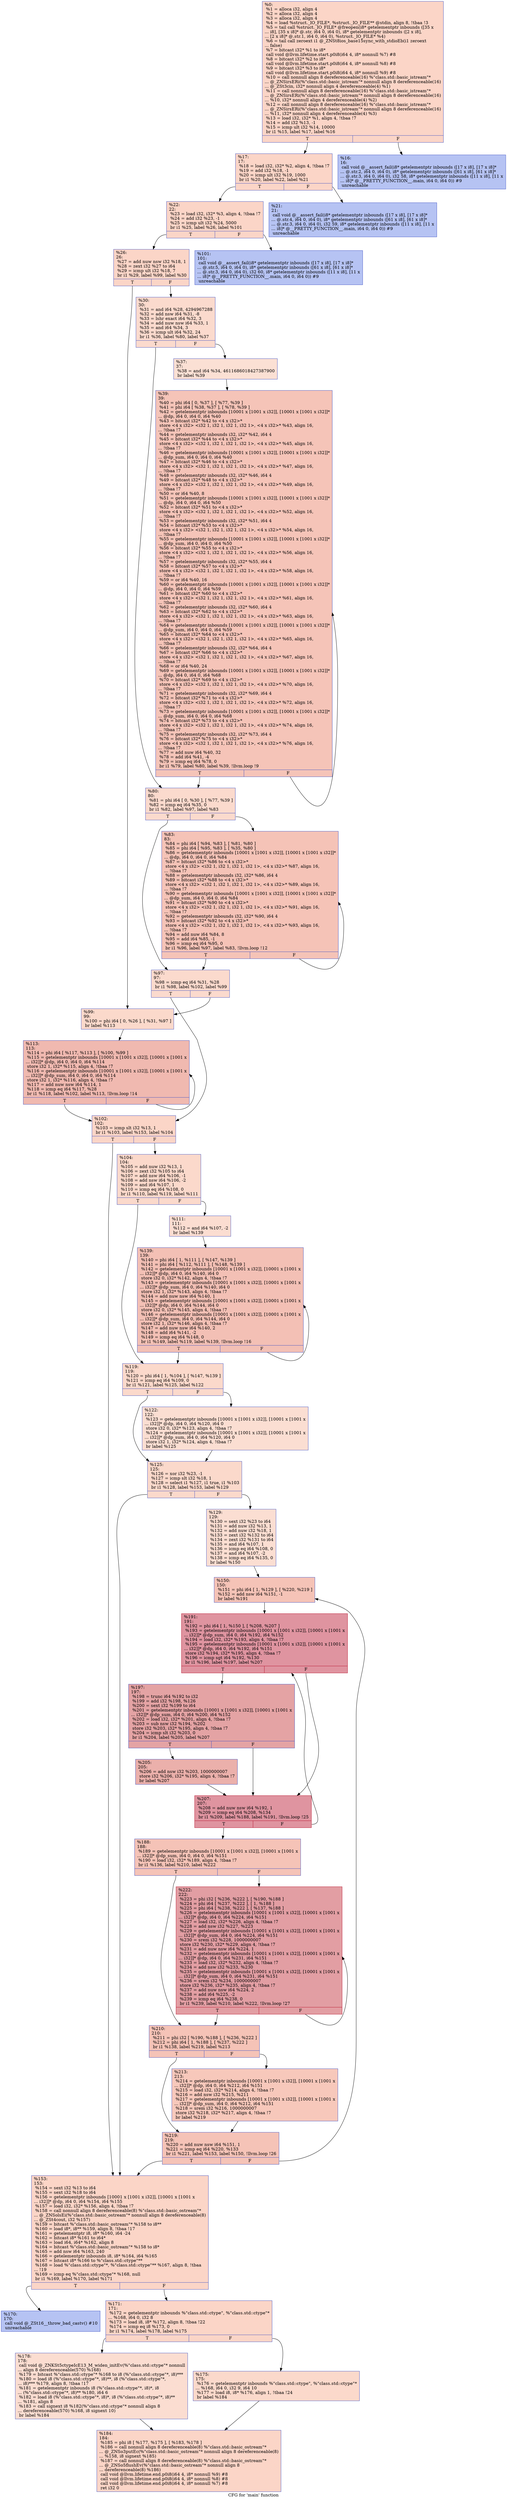 digraph "CFG for 'main' function" {
	label="CFG for 'main' function";

	Node0x55ca1a307e50 [shape=record,color="#3d50c3ff", style=filled, fillcolor="#f5a08170",label="{%0:\l  %1 = alloca i32, align 4\l  %2 = alloca i32, align 4\l  %3 = alloca i32, align 4\l  %4 = load %struct._IO_FILE*, %struct._IO_FILE** @stdin, align 8, !tbaa !3\l  %5 = tail call %struct._IO_FILE* @freopen(i8* getelementptr inbounds ([35 x\l... i8], [35 x i8]* @.str, i64 0, i64 0), i8* getelementptr inbounds ([2 x i8],\l... [2 x i8]* @.str.1, i64 0, i64 0), %struct._IO_FILE* %4)\l  %6 = tail call zeroext i1 @_ZNSt8ios_base15sync_with_stdioEb(i1 zeroext\l... false)\l  %7 = bitcast i32* %1 to i8*\l  call void @llvm.lifetime.start.p0i8(i64 4, i8* nonnull %7) #8\l  %8 = bitcast i32* %2 to i8*\l  call void @llvm.lifetime.start.p0i8(i64 4, i8* nonnull %8) #8\l  %9 = bitcast i32* %3 to i8*\l  call void @llvm.lifetime.start.p0i8(i64 4, i8* nonnull %9) #8\l  %10 = call nonnull align 8 dereferenceable(16) %\"class.std::basic_istream\"*\l... @_ZNSirsERi(%\"class.std::basic_istream\"* nonnull align 8 dereferenceable(16)\l... @_ZSt3cin, i32* nonnull align 4 dereferenceable(4) %1)\l  %11 = call nonnull align 8 dereferenceable(16) %\"class.std::basic_istream\"*\l... @_ZNSirsERi(%\"class.std::basic_istream\"* nonnull align 8 dereferenceable(16)\l... %10, i32* nonnull align 4 dereferenceable(4) %2)\l  %12 = call nonnull align 8 dereferenceable(16) %\"class.std::basic_istream\"*\l... @_ZNSirsERi(%\"class.std::basic_istream\"* nonnull align 8 dereferenceable(16)\l... %11, i32* nonnull align 4 dereferenceable(4) %3)\l  %13 = load i32, i32* %1, align 4, !tbaa !7\l  %14 = add i32 %13, -1\l  %15 = icmp ult i32 %14, 10000\l  br i1 %15, label %17, label %16\l|{<s0>T|<s1>F}}"];
	Node0x55ca1a307e50:s0 -> Node0x55ca1a30b280;
	Node0x55ca1a307e50:s1 -> Node0x55ca1a30b310;
	Node0x55ca1a30b310 [shape=record,color="#3d50c3ff", style=filled, fillcolor="#5977e370",label="{%16:\l16:                                               \l  call void @__assert_fail(i8* getelementptr inbounds ([17 x i8], [17 x i8]*\l... @.str.2, i64 0, i64 0), i8* getelementptr inbounds ([61 x i8], [61 x i8]*\l... @.str.3, i64 0, i64 0), i32 58, i8* getelementptr inbounds ([11 x i8], [11 x\l... i8]* @__PRETTY_FUNCTION__.main, i64 0, i64 0)) #9\l  unreachable\l}"];
	Node0x55ca1a30b280 [shape=record,color="#3d50c3ff", style=filled, fillcolor="#f5a08170",label="{%17:\l17:                                               \l  %18 = load i32, i32* %2, align 4, !tbaa !7\l  %19 = add i32 %18, -1\l  %20 = icmp ult i32 %19, 1000\l  br i1 %20, label %22, label %21\l|{<s0>T|<s1>F}}"];
	Node0x55ca1a30b280:s0 -> Node0x55ca1a30c070;
	Node0x55ca1a30b280:s1 -> Node0x55ca1a30c0c0;
	Node0x55ca1a30c0c0 [shape=record,color="#3d50c3ff", style=filled, fillcolor="#5977e370",label="{%21:\l21:                                               \l  call void @__assert_fail(i8* getelementptr inbounds ([17 x i8], [17 x i8]*\l... @.str.4, i64 0, i64 0), i8* getelementptr inbounds ([61 x i8], [61 x i8]*\l... @.str.3, i64 0, i64 0), i32 59, i8* getelementptr inbounds ([11 x i8], [11 x\l... i8]* @__PRETTY_FUNCTION__.main, i64 0, i64 0)) #9\l  unreachable\l}"];
	Node0x55ca1a30c070 [shape=record,color="#3d50c3ff", style=filled, fillcolor="#f5a08170",label="{%22:\l22:                                               \l  %23 = load i32, i32* %3, align 4, !tbaa !7\l  %24 = add i32 %23, -1\l  %25 = icmp ult i32 %24, 5000\l  br i1 %25, label %26, label %101\l|{<s0>T|<s1>F}}"];
	Node0x55ca1a30c070:s0 -> Node0x55ca1a30c630;
	Node0x55ca1a30c070:s1 -> Node0x55ca1a30c680;
	Node0x55ca1a30c630 [shape=record,color="#3d50c3ff", style=filled, fillcolor="#f5a08170",label="{%26:\l26:                                               \l  %27 = add nuw nsw i32 %18, 1\l  %28 = zext i32 %27 to i64\l  %29 = icmp ult i32 %18, 7\l  br i1 %29, label %99, label %30\l|{<s0>T|<s1>F}}"];
	Node0x55ca1a30c630:s0 -> Node0x55ca1a30c910;
	Node0x55ca1a30c630:s1 -> Node0x55ca1a30c960;
	Node0x55ca1a30c960 [shape=record,color="#3d50c3ff", style=filled, fillcolor="#f7ac8e70",label="{%30:\l30:                                               \l  %31 = and i64 %28, 4294967288\l  %32 = add nsw i64 %31, -8\l  %33 = lshr exact i64 %32, 3\l  %34 = add nuw nsw i64 %33, 1\l  %35 = and i64 %34, 3\l  %36 = icmp ult i64 %32, 24\l  br i1 %36, label %80, label %37\l|{<s0>T|<s1>F}}"];
	Node0x55ca1a30c960:s0 -> Node0x55ca1a30d100;
	Node0x55ca1a30c960:s1 -> Node0x55ca1a30d150;
	Node0x55ca1a30d150 [shape=record,color="#3d50c3ff", style=filled, fillcolor="#f7b99e70",label="{%37:\l37:                                               \l  %38 = and i64 %34, 4611686018427387900\l  br label %39\l}"];
	Node0x55ca1a30d150 -> Node0x55ca1a30d350;
	Node0x55ca1a30d350 [shape=record,color="#3d50c3ff", style=filled, fillcolor="#e97a5f70",label="{%39:\l39:                                               \l  %40 = phi i64 [ 0, %37 ], [ %77, %39 ]\l  %41 = phi i64 [ %38, %37 ], [ %78, %39 ]\l  %42 = getelementptr inbounds [10001 x [1001 x i32]], [10001 x [1001 x i32]]*\l... @dp, i64 0, i64 0, i64 %40\l  %43 = bitcast i32* %42 to \<4 x i32\>*\l  store \<4 x i32\> \<i32 1, i32 1, i32 1, i32 1\>, \<4 x i32\>* %43, align 16,\l... !tbaa !7\l  %44 = getelementptr inbounds i32, i32* %42, i64 4\l  %45 = bitcast i32* %44 to \<4 x i32\>*\l  store \<4 x i32\> \<i32 1, i32 1, i32 1, i32 1\>, \<4 x i32\>* %45, align 16,\l... !tbaa !7\l  %46 = getelementptr inbounds [10001 x [1001 x i32]], [10001 x [1001 x i32]]*\l... @dp_sum, i64 0, i64 0, i64 %40\l  %47 = bitcast i32* %46 to \<4 x i32\>*\l  store \<4 x i32\> \<i32 1, i32 1, i32 1, i32 1\>, \<4 x i32\>* %47, align 16,\l... !tbaa !7\l  %48 = getelementptr inbounds i32, i32* %46, i64 4\l  %49 = bitcast i32* %48 to \<4 x i32\>*\l  store \<4 x i32\> \<i32 1, i32 1, i32 1, i32 1\>, \<4 x i32\>* %49, align 16,\l... !tbaa !7\l  %50 = or i64 %40, 8\l  %51 = getelementptr inbounds [10001 x [1001 x i32]], [10001 x [1001 x i32]]*\l... @dp, i64 0, i64 0, i64 %50\l  %52 = bitcast i32* %51 to \<4 x i32\>*\l  store \<4 x i32\> \<i32 1, i32 1, i32 1, i32 1\>, \<4 x i32\>* %52, align 16,\l... !tbaa !7\l  %53 = getelementptr inbounds i32, i32* %51, i64 4\l  %54 = bitcast i32* %53 to \<4 x i32\>*\l  store \<4 x i32\> \<i32 1, i32 1, i32 1, i32 1\>, \<4 x i32\>* %54, align 16,\l... !tbaa !7\l  %55 = getelementptr inbounds [10001 x [1001 x i32]], [10001 x [1001 x i32]]*\l... @dp_sum, i64 0, i64 0, i64 %50\l  %56 = bitcast i32* %55 to \<4 x i32\>*\l  store \<4 x i32\> \<i32 1, i32 1, i32 1, i32 1\>, \<4 x i32\>* %56, align 16,\l... !tbaa !7\l  %57 = getelementptr inbounds i32, i32* %55, i64 4\l  %58 = bitcast i32* %57 to \<4 x i32\>*\l  store \<4 x i32\> \<i32 1, i32 1, i32 1, i32 1\>, \<4 x i32\>* %58, align 16,\l... !tbaa !7\l  %59 = or i64 %40, 16\l  %60 = getelementptr inbounds [10001 x [1001 x i32]], [10001 x [1001 x i32]]*\l... @dp, i64 0, i64 0, i64 %59\l  %61 = bitcast i32* %60 to \<4 x i32\>*\l  store \<4 x i32\> \<i32 1, i32 1, i32 1, i32 1\>, \<4 x i32\>* %61, align 16,\l... !tbaa !7\l  %62 = getelementptr inbounds i32, i32* %60, i64 4\l  %63 = bitcast i32* %62 to \<4 x i32\>*\l  store \<4 x i32\> \<i32 1, i32 1, i32 1, i32 1\>, \<4 x i32\>* %63, align 16,\l... !tbaa !7\l  %64 = getelementptr inbounds [10001 x [1001 x i32]], [10001 x [1001 x i32]]*\l... @dp_sum, i64 0, i64 0, i64 %59\l  %65 = bitcast i32* %64 to \<4 x i32\>*\l  store \<4 x i32\> \<i32 1, i32 1, i32 1, i32 1\>, \<4 x i32\>* %65, align 16,\l... !tbaa !7\l  %66 = getelementptr inbounds i32, i32* %64, i64 4\l  %67 = bitcast i32* %66 to \<4 x i32\>*\l  store \<4 x i32\> \<i32 1, i32 1, i32 1, i32 1\>, \<4 x i32\>* %67, align 16,\l... !tbaa !7\l  %68 = or i64 %40, 24\l  %69 = getelementptr inbounds [10001 x [1001 x i32]], [10001 x [1001 x i32]]*\l... @dp, i64 0, i64 0, i64 %68\l  %70 = bitcast i32* %69 to \<4 x i32\>*\l  store \<4 x i32\> \<i32 1, i32 1, i32 1, i32 1\>, \<4 x i32\>* %70, align 16,\l... !tbaa !7\l  %71 = getelementptr inbounds i32, i32* %69, i64 4\l  %72 = bitcast i32* %71 to \<4 x i32\>*\l  store \<4 x i32\> \<i32 1, i32 1, i32 1, i32 1\>, \<4 x i32\>* %72, align 16,\l... !tbaa !7\l  %73 = getelementptr inbounds [10001 x [1001 x i32]], [10001 x [1001 x i32]]*\l... @dp_sum, i64 0, i64 0, i64 %68\l  %74 = bitcast i32* %73 to \<4 x i32\>*\l  store \<4 x i32\> \<i32 1, i32 1, i32 1, i32 1\>, \<4 x i32\>* %74, align 16,\l... !tbaa !7\l  %75 = getelementptr inbounds i32, i32* %73, i64 4\l  %76 = bitcast i32* %75 to \<4 x i32\>*\l  store \<4 x i32\> \<i32 1, i32 1, i32 1, i32 1\>, \<4 x i32\>* %76, align 16,\l... !tbaa !7\l  %77 = add nuw i64 %40, 32\l  %78 = add i64 %41, -4\l  %79 = icmp eq i64 %78, 0\l  br i1 %79, label %80, label %39, !llvm.loop !9\l|{<s0>T|<s1>F}}"];
	Node0x55ca1a30d350:s0 -> Node0x55ca1a30d100;
	Node0x55ca1a30d350:s1 -> Node0x55ca1a30d350;
	Node0x55ca1a30d100 [shape=record,color="#3d50c3ff", style=filled, fillcolor="#f7ac8e70",label="{%80:\l80:                                               \l  %81 = phi i64 [ 0, %30 ], [ %77, %39 ]\l  %82 = icmp eq i64 %35, 0\l  br i1 %82, label %97, label %83\l|{<s0>T|<s1>F}}"];
	Node0x55ca1a30d100:s0 -> Node0x55ca1a30fdc0;
	Node0x55ca1a30d100:s1 -> Node0x55ca1a30fe10;
	Node0x55ca1a30fe10 [shape=record,color="#3d50c3ff", style=filled, fillcolor="#e8765c70",label="{%83:\l83:                                               \l  %84 = phi i64 [ %94, %83 ], [ %81, %80 ]\l  %85 = phi i64 [ %95, %83 ], [ %35, %80 ]\l  %86 = getelementptr inbounds [10001 x [1001 x i32]], [10001 x [1001 x i32]]*\l... @dp, i64 0, i64 0, i64 %84\l  %87 = bitcast i32* %86 to \<4 x i32\>*\l  store \<4 x i32\> \<i32 1, i32 1, i32 1, i32 1\>, \<4 x i32\>* %87, align 16,\l... !tbaa !7\l  %88 = getelementptr inbounds i32, i32* %86, i64 4\l  %89 = bitcast i32* %88 to \<4 x i32\>*\l  store \<4 x i32\> \<i32 1, i32 1, i32 1, i32 1\>, \<4 x i32\>* %89, align 16,\l... !tbaa !7\l  %90 = getelementptr inbounds [10001 x [1001 x i32]], [10001 x [1001 x i32]]*\l... @dp_sum, i64 0, i64 0, i64 %84\l  %91 = bitcast i32* %90 to \<4 x i32\>*\l  store \<4 x i32\> \<i32 1, i32 1, i32 1, i32 1\>, \<4 x i32\>* %91, align 16,\l... !tbaa !7\l  %92 = getelementptr inbounds i32, i32* %90, i64 4\l  %93 = bitcast i32* %92 to \<4 x i32\>*\l  store \<4 x i32\> \<i32 1, i32 1, i32 1, i32 1\>, \<4 x i32\>* %93, align 16,\l... !tbaa !7\l  %94 = add nuw i64 %84, 8\l  %95 = add i64 %85, -1\l  %96 = icmp eq i64 %95, 0\l  br i1 %96, label %97, label %83, !llvm.loop !12\l|{<s0>T|<s1>F}}"];
	Node0x55ca1a30fe10:s0 -> Node0x55ca1a30fdc0;
	Node0x55ca1a30fe10:s1 -> Node0x55ca1a30fe10;
	Node0x55ca1a30fdc0 [shape=record,color="#3d50c3ff", style=filled, fillcolor="#f7ac8e70",label="{%97:\l97:                                               \l  %98 = icmp eq i64 %31, %28\l  br i1 %98, label %102, label %99\l|{<s0>T|<s1>F}}"];
	Node0x55ca1a30fdc0:s0 -> Node0x55ca1a310b90;
	Node0x55ca1a30fdc0:s1 -> Node0x55ca1a30c910;
	Node0x55ca1a30c910 [shape=record,color="#3d50c3ff", style=filled, fillcolor="#f7a88970",label="{%99:\l99:                                               \l  %100 = phi i64 [ 0, %26 ], [ %31, %97 ]\l  br label %113\l}"];
	Node0x55ca1a30c910 -> Node0x55ca1a310d40;
	Node0x55ca1a30c680 [shape=record,color="#3d50c3ff", style=filled, fillcolor="#5977e370",label="{%101:\l101:                                              \l  call void @__assert_fail(i8* getelementptr inbounds ([17 x i8], [17 x i8]*\l... @.str.5, i64 0, i64 0), i8* getelementptr inbounds ([61 x i8], [61 x i8]*\l... @.str.3, i64 0, i64 0), i32 60, i8* getelementptr inbounds ([11 x i8], [11 x\l... i8]* @__PRETTY_FUNCTION__.main, i64 0, i64 0)) #9\l  unreachable\l}"];
	Node0x55ca1a310b90 [shape=record,color="#3d50c3ff", style=filled, fillcolor="#f5a08170",label="{%102:\l102:                                              \l  %103 = icmp slt i32 %13, 1\l  br i1 %103, label %153, label %104\l|{<s0>T|<s1>F}}"];
	Node0x55ca1a310b90:s0 -> Node0x55ca1a311180;
	Node0x55ca1a310b90:s1 -> Node0x55ca1a3111d0;
	Node0x55ca1a3111d0 [shape=record,color="#3d50c3ff", style=filled, fillcolor="#f7a88970",label="{%104:\l104:                                              \l  %105 = add nuw i32 %13, 1\l  %106 = zext i32 %105 to i64\l  %107 = add nsw i64 %106, -1\l  %108 = add nsw i64 %106, -2\l  %109 = and i64 %107, 1\l  %110 = icmp eq i64 %108, 0\l  br i1 %110, label %119, label %111\l|{<s0>T|<s1>F}}"];
	Node0x55ca1a3111d0:s0 -> Node0x55ca1a311610;
	Node0x55ca1a3111d0:s1 -> Node0x55ca1a311660;
	Node0x55ca1a311660 [shape=record,color="#3d50c3ff", style=filled, fillcolor="#f7b39670",label="{%111:\l111:                                              \l  %112 = and i64 %107, -2\l  br label %139\l}"];
	Node0x55ca1a311660 -> Node0x55ca1a311830;
	Node0x55ca1a310d40 [shape=record,color="#3d50c3ff", style=filled, fillcolor="#de614d70",label="{%113:\l113:                                              \l  %114 = phi i64 [ %117, %113 ], [ %100, %99 ]\l  %115 = getelementptr inbounds [10001 x [1001 x i32]], [10001 x [1001 x\l... i32]]* @dp, i64 0, i64 0, i64 %114\l  store i32 1, i32* %115, align 4, !tbaa !7\l  %116 = getelementptr inbounds [10001 x [1001 x i32]], [10001 x [1001 x\l... i32]]* @dp_sum, i64 0, i64 0, i64 %114\l  store i32 1, i32* %116, align 4, !tbaa !7\l  %117 = add nuw nsw i64 %114, 1\l  %118 = icmp eq i64 %117, %28\l  br i1 %118, label %102, label %113, !llvm.loop !14\l|{<s0>T|<s1>F}}"];
	Node0x55ca1a310d40:s0 -> Node0x55ca1a310b90;
	Node0x55ca1a310d40:s1 -> Node0x55ca1a310d40;
	Node0x55ca1a311610 [shape=record,color="#3d50c3ff", style=filled, fillcolor="#f7a88970",label="{%119:\l119:                                              \l  %120 = phi i64 [ 1, %104 ], [ %147, %139 ]\l  %121 = icmp eq i64 %109, 0\l  br i1 %121, label %125, label %122\l|{<s0>T|<s1>F}}"];
	Node0x55ca1a311610:s0 -> Node0x55ca1a312050;
	Node0x55ca1a311610:s1 -> Node0x55ca1a3120e0;
	Node0x55ca1a3120e0 [shape=record,color="#3d50c3ff", style=filled, fillcolor="#f7b59970",label="{%122:\l122:                                              \l  %123 = getelementptr inbounds [10001 x [1001 x i32]], [10001 x [1001 x\l... i32]]* @dp, i64 0, i64 %120, i64 0\l  store i32 0, i32* %123, align 4, !tbaa !7\l  %124 = getelementptr inbounds [10001 x [1001 x i32]], [10001 x [1001 x\l... i32]]* @dp_sum, i64 0, i64 %120, i64 0\l  store i32 1, i32* %124, align 4, !tbaa !7\l  br label %125\l}"];
	Node0x55ca1a3120e0 -> Node0x55ca1a312050;
	Node0x55ca1a312050 [shape=record,color="#3d50c3ff", style=filled, fillcolor="#f7a88970",label="{%125:\l125:                                              \l  %126 = xor i32 %23, -1\l  %127 = icmp slt i32 %18, 1\l  %128 = select i1 %127, i1 true, i1 %103\l  br i1 %128, label %153, label %129\l|{<s0>T|<s1>F}}"];
	Node0x55ca1a312050:s0 -> Node0x55ca1a311180;
	Node0x55ca1a312050:s1 -> Node0x55ca1a312fb0;
	Node0x55ca1a312fb0 [shape=record,color="#3d50c3ff", style=filled, fillcolor="#f7b59970",label="{%129:\l129:                                              \l  %130 = sext i32 %23 to i64\l  %131 = add nuw i32 %13, 1\l  %132 = add nuw i32 %18, 1\l  %133 = zext i32 %132 to i64\l  %134 = zext i32 %131 to i64\l  %135 = and i64 %107, 1\l  %136 = icmp eq i64 %108, 0\l  %137 = and i64 %107, -2\l  %138 = icmp eq i64 %135, 0\l  br label %150\l}"];
	Node0x55ca1a312fb0 -> Node0x55ca1a313560;
	Node0x55ca1a311830 [shape=record,color="#3d50c3ff", style=filled, fillcolor="#e5705870",label="{%139:\l139:                                              \l  %140 = phi i64 [ 1, %111 ], [ %147, %139 ]\l  %141 = phi i64 [ %112, %111 ], [ %148, %139 ]\l  %142 = getelementptr inbounds [10001 x [1001 x i32]], [10001 x [1001 x\l... i32]]* @dp, i64 0, i64 %140, i64 0\l  store i32 0, i32* %142, align 4, !tbaa !7\l  %143 = getelementptr inbounds [10001 x [1001 x i32]], [10001 x [1001 x\l... i32]]* @dp_sum, i64 0, i64 %140, i64 0\l  store i32 1, i32* %143, align 4, !tbaa !7\l  %144 = add nuw nsw i64 %140, 1\l  %145 = getelementptr inbounds [10001 x [1001 x i32]], [10001 x [1001 x\l... i32]]* @dp, i64 0, i64 %144, i64 0\l  store i32 0, i32* %145, align 4, !tbaa !7\l  %146 = getelementptr inbounds [10001 x [1001 x i32]], [10001 x [1001 x\l... i32]]* @dp_sum, i64 0, i64 %144, i64 0\l  store i32 1, i32* %146, align 4, !tbaa !7\l  %147 = add nuw nsw i64 %140, 2\l  %148 = add i64 %141, -2\l  %149 = icmp eq i64 %148, 0\l  br i1 %149, label %119, label %139, !llvm.loop !16\l|{<s0>T|<s1>F}}"];
	Node0x55ca1a311830:s0 -> Node0x55ca1a311610;
	Node0x55ca1a311830:s1 -> Node0x55ca1a311830;
	Node0x55ca1a313560 [shape=record,color="#3d50c3ff", style=filled, fillcolor="#e8765c70",label="{%150:\l150:                                              \l  %151 = phi i64 [ 1, %129 ], [ %220, %219 ]\l  %152 = add nsw i64 %151, -1\l  br label %191\l}"];
	Node0x55ca1a313560 -> Node0x55ca1a3142a0;
	Node0x55ca1a311180 [shape=record,color="#3d50c3ff", style=filled, fillcolor="#f5a08170",label="{%153:\l153:                                              \l  %154 = sext i32 %13 to i64\l  %155 = sext i32 %18 to i64\l  %156 = getelementptr inbounds [10001 x [1001 x i32]], [10001 x [1001 x\l... i32]]* @dp, i64 0, i64 %154, i64 %155\l  %157 = load i32, i32* %156, align 4, !tbaa !7\l  %158 = call nonnull align 8 dereferenceable(8) %\"class.std::basic_ostream\"*\l... @_ZNSolsEi(%\"class.std::basic_ostream\"* nonnull align 8 dereferenceable(8)\l... @_ZSt4cout, i32 %157)\l  %159 = bitcast %\"class.std::basic_ostream\"* %158 to i8**\l  %160 = load i8*, i8** %159, align 8, !tbaa !17\l  %161 = getelementptr i8, i8* %160, i64 -24\l  %162 = bitcast i8* %161 to i64*\l  %163 = load i64, i64* %162, align 8\l  %164 = bitcast %\"class.std::basic_ostream\"* %158 to i8*\l  %165 = add nsw i64 %163, 240\l  %166 = getelementptr inbounds i8, i8* %164, i64 %165\l  %167 = bitcast i8* %166 to %\"class.std::ctype\"**\l  %168 = load %\"class.std::ctype\"*, %\"class.std::ctype\"** %167, align 8, !tbaa\l... !19\l  %169 = icmp eq %\"class.std::ctype\"* %168, null\l  br i1 %169, label %170, label %171\l|{<s0>T|<s1>F}}"];
	Node0x55ca1a311180:s0 -> Node0x55ca1a315820;
	Node0x55ca1a311180:s1 -> Node0x55ca1a3158b0;
	Node0x55ca1a315820 [shape=record,color="#3d50c3ff", style=filled, fillcolor="#5977e370",label="{%170:\l170:                                              \l  call void @_ZSt16__throw_bad_castv() #10\l  unreachable\l}"];
	Node0x55ca1a3158b0 [shape=record,color="#3d50c3ff", style=filled, fillcolor="#f5a08170",label="{%171:\l171:                                              \l  %172 = getelementptr inbounds %\"class.std::ctype\", %\"class.std::ctype\"*\l... %168, i64 0, i32 8\l  %173 = load i8, i8* %172, align 8, !tbaa !22\l  %174 = icmp eq i8 %173, 0\l  br i1 %174, label %178, label %175\l|{<s0>T|<s1>F}}"];
	Node0x55ca1a3158b0:s0 -> Node0x55ca1a315f30;
	Node0x55ca1a3158b0:s1 -> Node0x55ca1a315fc0;
	Node0x55ca1a315fc0 [shape=record,color="#3d50c3ff", style=filled, fillcolor="#f7a88970",label="{%175:\l175:                                              \l  %176 = getelementptr inbounds %\"class.std::ctype\", %\"class.std::ctype\"*\l... %168, i64 0, i32 9, i64 10\l  %177 = load i8, i8* %176, align 1, !tbaa !24\l  br label %184\l}"];
	Node0x55ca1a315fc0 -> Node0x55ca1a316390;
	Node0x55ca1a315f30 [shape=record,color="#3d50c3ff", style=filled, fillcolor="#f7b39670",label="{%178:\l178:                                              \l  call void @_ZNKSt5ctypeIcE13_M_widen_initEv(%\"class.std::ctype\"* nonnull\l... align 8 dereferenceable(570) %168)\l  %179 = bitcast %\"class.std::ctype\"* %168 to i8 (%\"class.std::ctype\"*, i8)***\l  %180 = load i8 (%\"class.std::ctype\"*, i8)**, i8 (%\"class.std::ctype\"*,\l... i8)*** %179, align 8, !tbaa !17\l  %181 = getelementptr inbounds i8 (%\"class.std::ctype\"*, i8)*, i8\l... (%\"class.std::ctype\"*, i8)** %180, i64 6\l  %182 = load i8 (%\"class.std::ctype\"*, i8)*, i8 (%\"class.std::ctype\"*, i8)**\l... %181, align 8\l  %183 = call signext i8 %182(%\"class.std::ctype\"* nonnull align 8\l... dereferenceable(570) %168, i8 signext 10)\l  br label %184\l}"];
	Node0x55ca1a315f30 -> Node0x55ca1a316390;
	Node0x55ca1a316390 [shape=record,color="#3d50c3ff", style=filled, fillcolor="#f5a08170",label="{%184:\l184:                                              \l  %185 = phi i8 [ %177, %175 ], [ %183, %178 ]\l  %186 = call nonnull align 8 dereferenceable(8) %\"class.std::basic_ostream\"*\l... @_ZNSo3putEc(%\"class.std::basic_ostream\"* nonnull align 8 dereferenceable(8)\l... %158, i8 signext %185)\l  %187 = call nonnull align 8 dereferenceable(8) %\"class.std::basic_ostream\"*\l... @_ZNSo5flushEv(%\"class.std::basic_ostream\"* nonnull align 8\l... dereferenceable(8) %186)\l  call void @llvm.lifetime.end.p0i8(i64 4, i8* nonnull %9) #8\l  call void @llvm.lifetime.end.p0i8(i64 4, i8* nonnull %8) #8\l  call void @llvm.lifetime.end.p0i8(i64 4, i8* nonnull %7) #8\l  ret i32 0\l}"];
	Node0x55ca1a317bd0 [shape=record,color="#3d50c3ff", style=filled, fillcolor="#e8765c70",label="{%188:\l188:                                              \l  %189 = getelementptr inbounds [10001 x [1001 x i32]], [10001 x [1001 x\l... i32]]* @dp_sum, i64 0, i64 0, i64 %151\l  %190 = load i32, i32* %189, align 4, !tbaa !7\l  br i1 %136, label %210, label %222\l|{<s0>T|<s1>F}}"];
	Node0x55ca1a317bd0:s0 -> Node0x55ca1a317d70;
	Node0x55ca1a317bd0:s1 -> Node0x55ca1a317dc0;
	Node0x55ca1a3142a0 [shape=record,color="#b70d28ff", style=filled, fillcolor="#b70d2870",label="{%191:\l191:                                              \l  %192 = phi i64 [ 1, %150 ], [ %208, %207 ]\l  %193 = getelementptr inbounds [10001 x [1001 x i32]], [10001 x [1001 x\l... i32]]* @dp_sum, i64 0, i64 %192, i64 %152\l  %194 = load i32, i32* %193, align 4, !tbaa !7\l  %195 = getelementptr inbounds [10001 x [1001 x i32]], [10001 x [1001 x\l... i32]]* @dp, i64 0, i64 %192, i64 %151\l  store i32 %194, i32* %195, align 4, !tbaa !7\l  %196 = icmp sgt i64 %192, %130\l  br i1 %196, label %197, label %207\l|{<s0>T|<s1>F}}"];
	Node0x55ca1a3142a0:s0 -> Node0x55ca1a318390;
	Node0x55ca1a3142a0:s1 -> Node0x55ca1a317f00;
	Node0x55ca1a318390 [shape=record,color="#3d50c3ff", style=filled, fillcolor="#c32e3170",label="{%197:\l197:                                              \l  %198 = trunc i64 %192 to i32\l  %199 = add i32 %198, %126\l  %200 = sext i32 %199 to i64\l  %201 = getelementptr inbounds [10001 x [1001 x i32]], [10001 x [1001 x\l... i32]]* @dp_sum, i64 0, i64 %200, i64 %152\l  %202 = load i32, i32* %201, align 4, !tbaa !7\l  %203 = sub nsw i32 %194, %202\l  store i32 %203, i32* %195, align 4, !tbaa !7\l  %204 = icmp slt i32 %203, 0\l  br i1 %204, label %205, label %207\l|{<s0>T|<s1>F}}"];
	Node0x55ca1a318390:s0 -> Node0x55ca1a318940;
	Node0x55ca1a318390:s1 -> Node0x55ca1a317f00;
	Node0x55ca1a318940 [shape=record,color="#3d50c3ff", style=filled, fillcolor="#d24b4070",label="{%205:\l205:                                              \l  %206 = add nsw i32 %203, 1000000007\l  store i32 %206, i32* %195, align 4, !tbaa !7\l  br label %207\l}"];
	Node0x55ca1a318940 -> Node0x55ca1a317f00;
	Node0x55ca1a317f00 [shape=record,color="#b70d28ff", style=filled, fillcolor="#b70d2870",label="{%207:\l207:                                              \l  %208 = add nuw nsw i64 %192, 1\l  %209 = icmp eq i64 %208, %134\l  br i1 %209, label %188, label %191, !llvm.loop !25\l|{<s0>T|<s1>F}}"];
	Node0x55ca1a317f00:s0 -> Node0x55ca1a317bd0;
	Node0x55ca1a317f00:s1 -> Node0x55ca1a3142a0;
	Node0x55ca1a317d70 [shape=record,color="#3d50c3ff", style=filled, fillcolor="#e8765c70",label="{%210:\l210:                                              \l  %211 = phi i32 [ %190, %188 ], [ %236, %222 ]\l  %212 = phi i64 [ 1, %188 ], [ %237, %222 ]\l  br i1 %138, label %219, label %213\l|{<s0>T|<s1>F}}"];
	Node0x55ca1a317d70:s0 -> Node0x55ca1a314110;
	Node0x55ca1a317d70:s1 -> Node0x55ca1a30bd90;
	Node0x55ca1a30bd90 [shape=record,color="#3d50c3ff", style=filled, fillcolor="#ed836670",label="{%213:\l213:                                              \l  %214 = getelementptr inbounds [10001 x [1001 x i32]], [10001 x [1001 x\l... i32]]* @dp, i64 0, i64 %212, i64 %151\l  %215 = load i32, i32* %214, align 4, !tbaa !7\l  %216 = add nsw i32 %215, %211\l  %217 = getelementptr inbounds [10001 x [1001 x i32]], [10001 x [1001 x\l... i32]]* @dp_sum, i64 0, i64 %212, i64 %151\l  %218 = srem i32 %216, 1000000007\l  store i32 %218, i32* %217, align 4, !tbaa !7\l  br label %219\l}"];
	Node0x55ca1a30bd90 -> Node0x55ca1a314110;
	Node0x55ca1a314110 [shape=record,color="#3d50c3ff", style=filled, fillcolor="#e8765c70",label="{%219:\l219:                                              \l  %220 = add nuw nsw i64 %151, 1\l  %221 = icmp eq i64 %220, %133\l  br i1 %221, label %153, label %150, !llvm.loop !26\l|{<s0>T|<s1>F}}"];
	Node0x55ca1a314110:s0 -> Node0x55ca1a311180;
	Node0x55ca1a314110:s1 -> Node0x55ca1a313560;
	Node0x55ca1a317dc0 [shape=record,color="#b70d28ff", style=filled, fillcolor="#be242e70",label="{%222:\l222:                                              \l  %223 = phi i32 [ %236, %222 ], [ %190, %188 ]\l  %224 = phi i64 [ %237, %222 ], [ 1, %188 ]\l  %225 = phi i64 [ %238, %222 ], [ %137, %188 ]\l  %226 = getelementptr inbounds [10001 x [1001 x i32]], [10001 x [1001 x\l... i32]]* @dp, i64 0, i64 %224, i64 %151\l  %227 = load i32, i32* %226, align 4, !tbaa !7\l  %228 = add nsw i32 %227, %223\l  %229 = getelementptr inbounds [10001 x [1001 x i32]], [10001 x [1001 x\l... i32]]* @dp_sum, i64 0, i64 %224, i64 %151\l  %230 = srem i32 %228, 1000000007\l  store i32 %230, i32* %229, align 4, !tbaa !7\l  %231 = add nuw nsw i64 %224, 1\l  %232 = getelementptr inbounds [10001 x [1001 x i32]], [10001 x [1001 x\l... i32]]* @dp, i64 0, i64 %231, i64 %151\l  %233 = load i32, i32* %232, align 4, !tbaa !7\l  %234 = add nsw i32 %233, %230\l  %235 = getelementptr inbounds [10001 x [1001 x i32]], [10001 x [1001 x\l... i32]]* @dp_sum, i64 0, i64 %231, i64 %151\l  %236 = srem i32 %234, 1000000007\l  store i32 %236, i32* %235, align 4, !tbaa !7\l  %237 = add nuw nsw i64 %224, 2\l  %238 = add i64 %225, -2\l  %239 = icmp eq i64 %238, 0\l  br i1 %239, label %210, label %222, !llvm.loop !27\l|{<s0>T|<s1>F}}"];
	Node0x55ca1a317dc0:s0 -> Node0x55ca1a317d70;
	Node0x55ca1a317dc0:s1 -> Node0x55ca1a317dc0;
}
